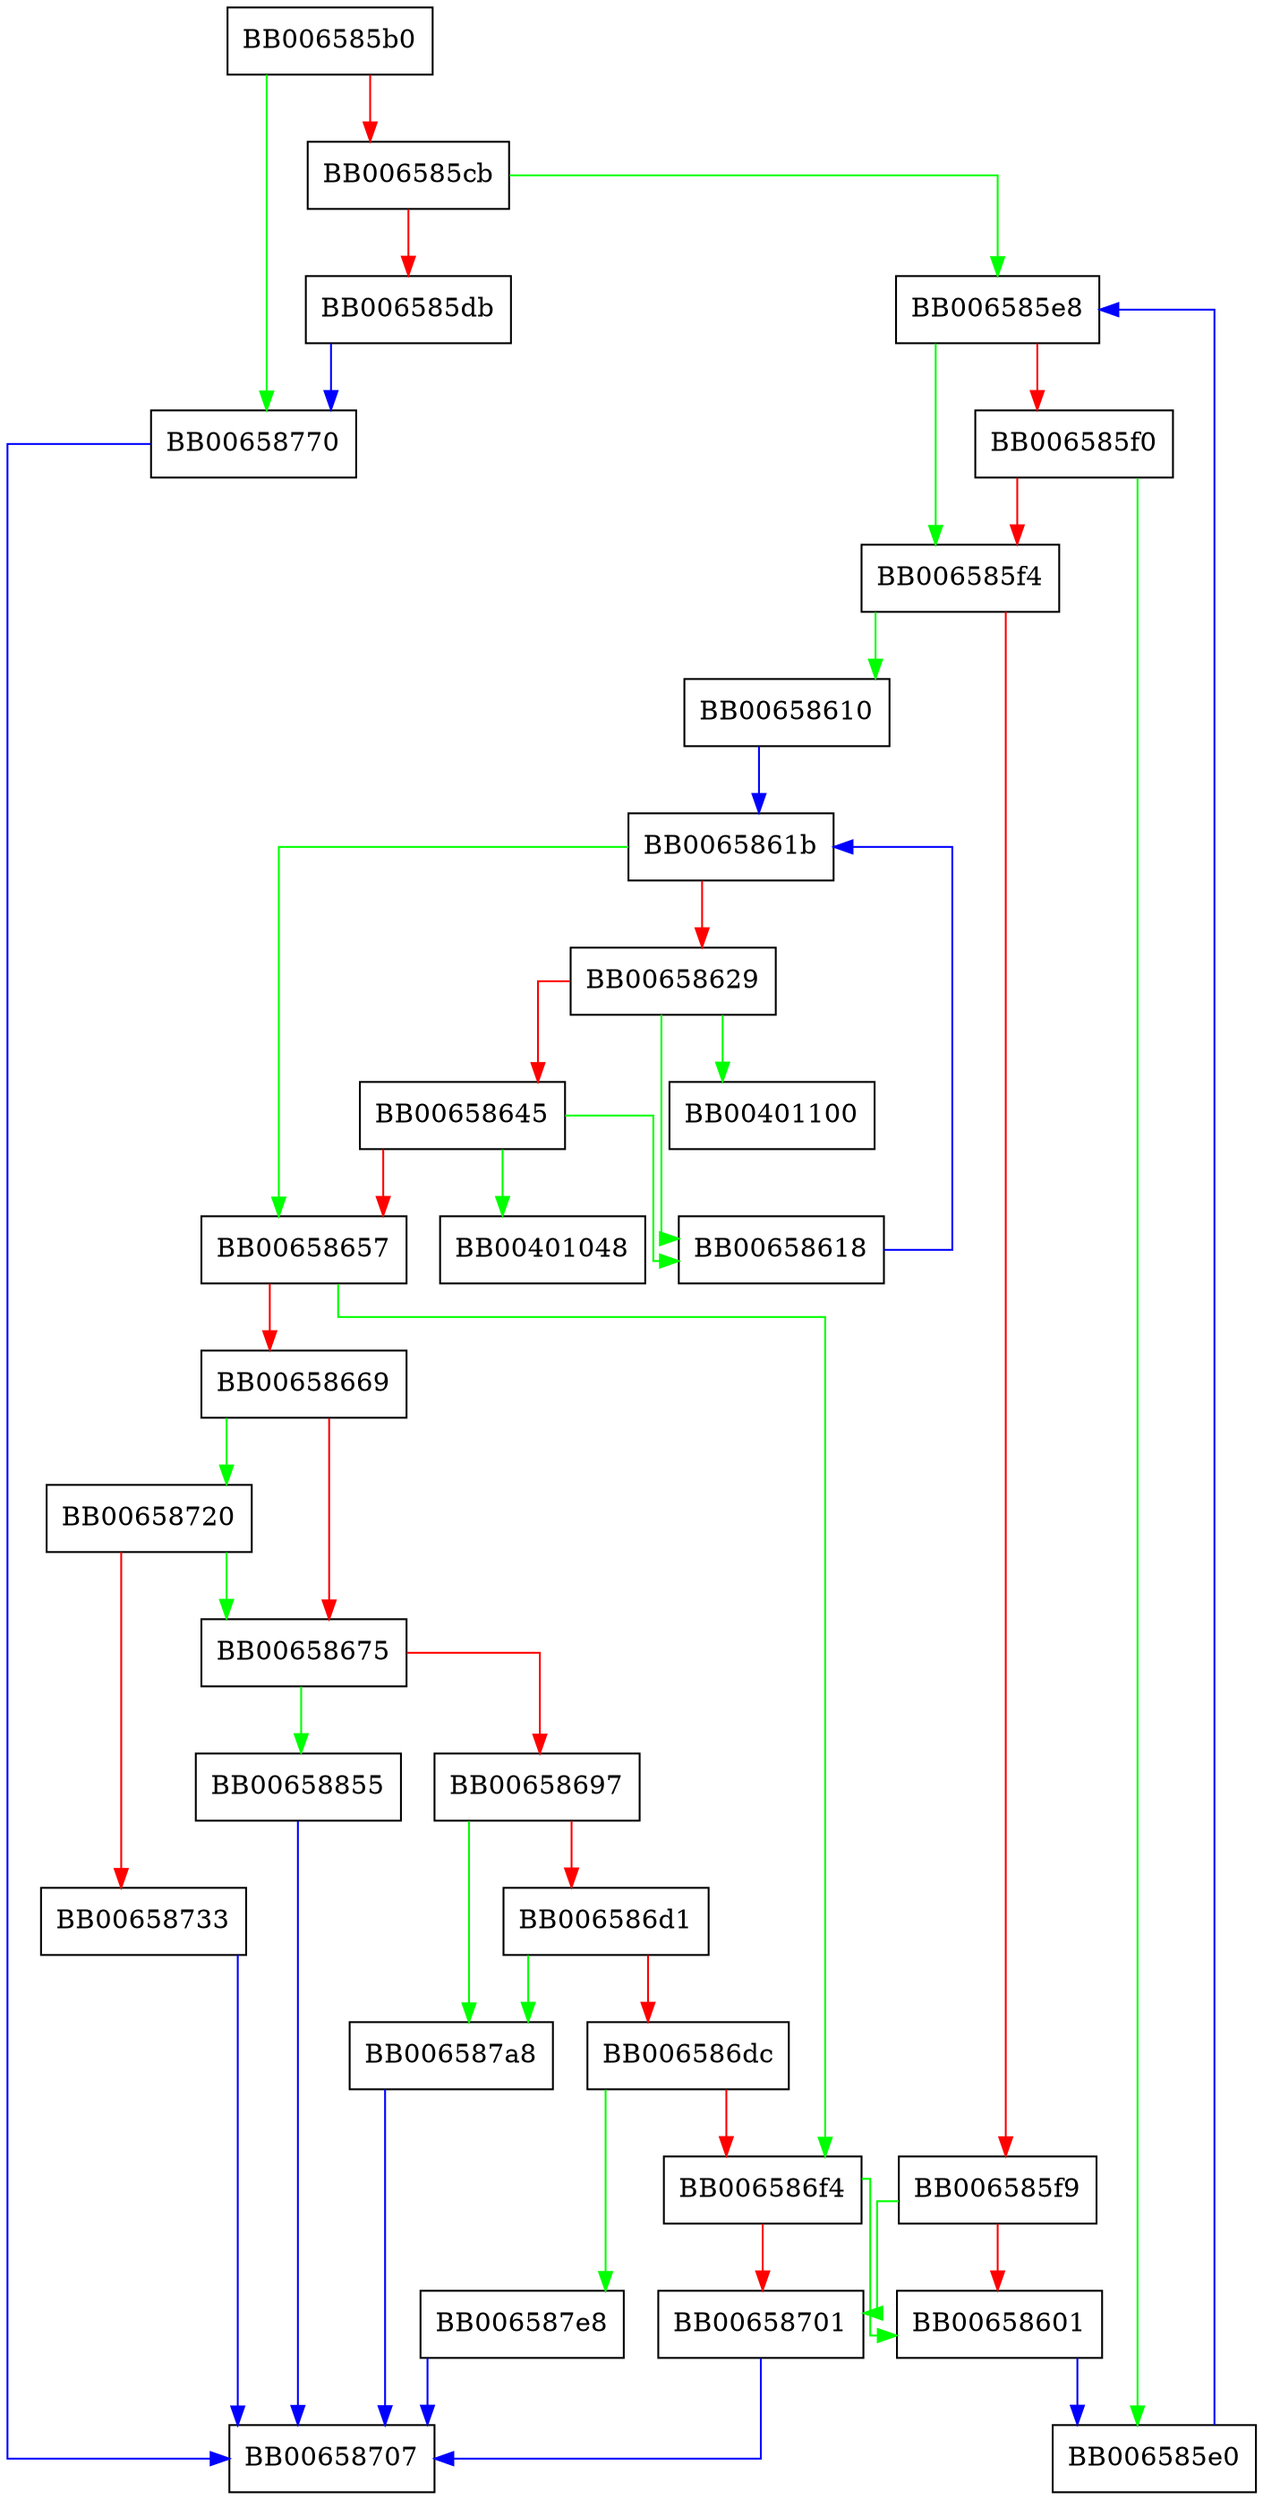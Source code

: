digraph add_cert_dir {
  node [shape="box"];
  graph [splines=ortho];
  BB006585b0 -> BB00658770 [color="green"];
  BB006585b0 -> BB006585cb [color="red"];
  BB006585cb -> BB006585e8 [color="green"];
  BB006585cb -> BB006585db [color="red"];
  BB006585db -> BB00658770 [color="blue"];
  BB006585e0 -> BB006585e8 [color="blue"];
  BB006585e8 -> BB006585f4 [color="green"];
  BB006585e8 -> BB006585f0 [color="red"];
  BB006585f0 -> BB006585e0 [color="green"];
  BB006585f0 -> BB006585f4 [color="red"];
  BB006585f4 -> BB00658610 [color="green"];
  BB006585f4 -> BB006585f9 [color="red"];
  BB006585f9 -> BB00658701 [color="green"];
  BB006585f9 -> BB00658601 [color="red"];
  BB00658601 -> BB006585e0 [color="blue"];
  BB00658610 -> BB0065861b [color="blue"];
  BB00658618 -> BB0065861b [color="blue"];
  BB0065861b -> BB00658657 [color="green"];
  BB0065861b -> BB00658629 [color="red"];
  BB00658629 -> BB00401100 [color="green"];
  BB00658629 -> BB00658618 [color="green"];
  BB00658629 -> BB00658645 [color="red"];
  BB00658645 -> BB00401048 [color="green"];
  BB00658645 -> BB00658618 [color="green"];
  BB00658645 -> BB00658657 [color="red"];
  BB00658657 -> BB006586f4 [color="green"];
  BB00658657 -> BB00658669 [color="red"];
  BB00658669 -> BB00658720 [color="green"];
  BB00658669 -> BB00658675 [color="red"];
  BB00658675 -> BB00658855 [color="green"];
  BB00658675 -> BB00658697 [color="red"];
  BB00658697 -> BB006587a8 [color="green"];
  BB00658697 -> BB006586d1 [color="red"];
  BB006586d1 -> BB006587a8 [color="green"];
  BB006586d1 -> BB006586dc [color="red"];
  BB006586dc -> BB006587e8 [color="green"];
  BB006586dc -> BB006586f4 [color="red"];
  BB006586f4 -> BB00658601 [color="green"];
  BB006586f4 -> BB00658701 [color="red"];
  BB00658701 -> BB00658707 [color="blue"];
  BB00658720 -> BB00658675 [color="green"];
  BB00658720 -> BB00658733 [color="red"];
  BB00658733 -> BB00658707 [color="blue"];
  BB00658770 -> BB00658707 [color="blue"];
  BB006587a8 -> BB00658707 [color="blue"];
  BB006587e8 -> BB00658707 [color="blue"];
  BB00658855 -> BB00658707 [color="blue"];
}